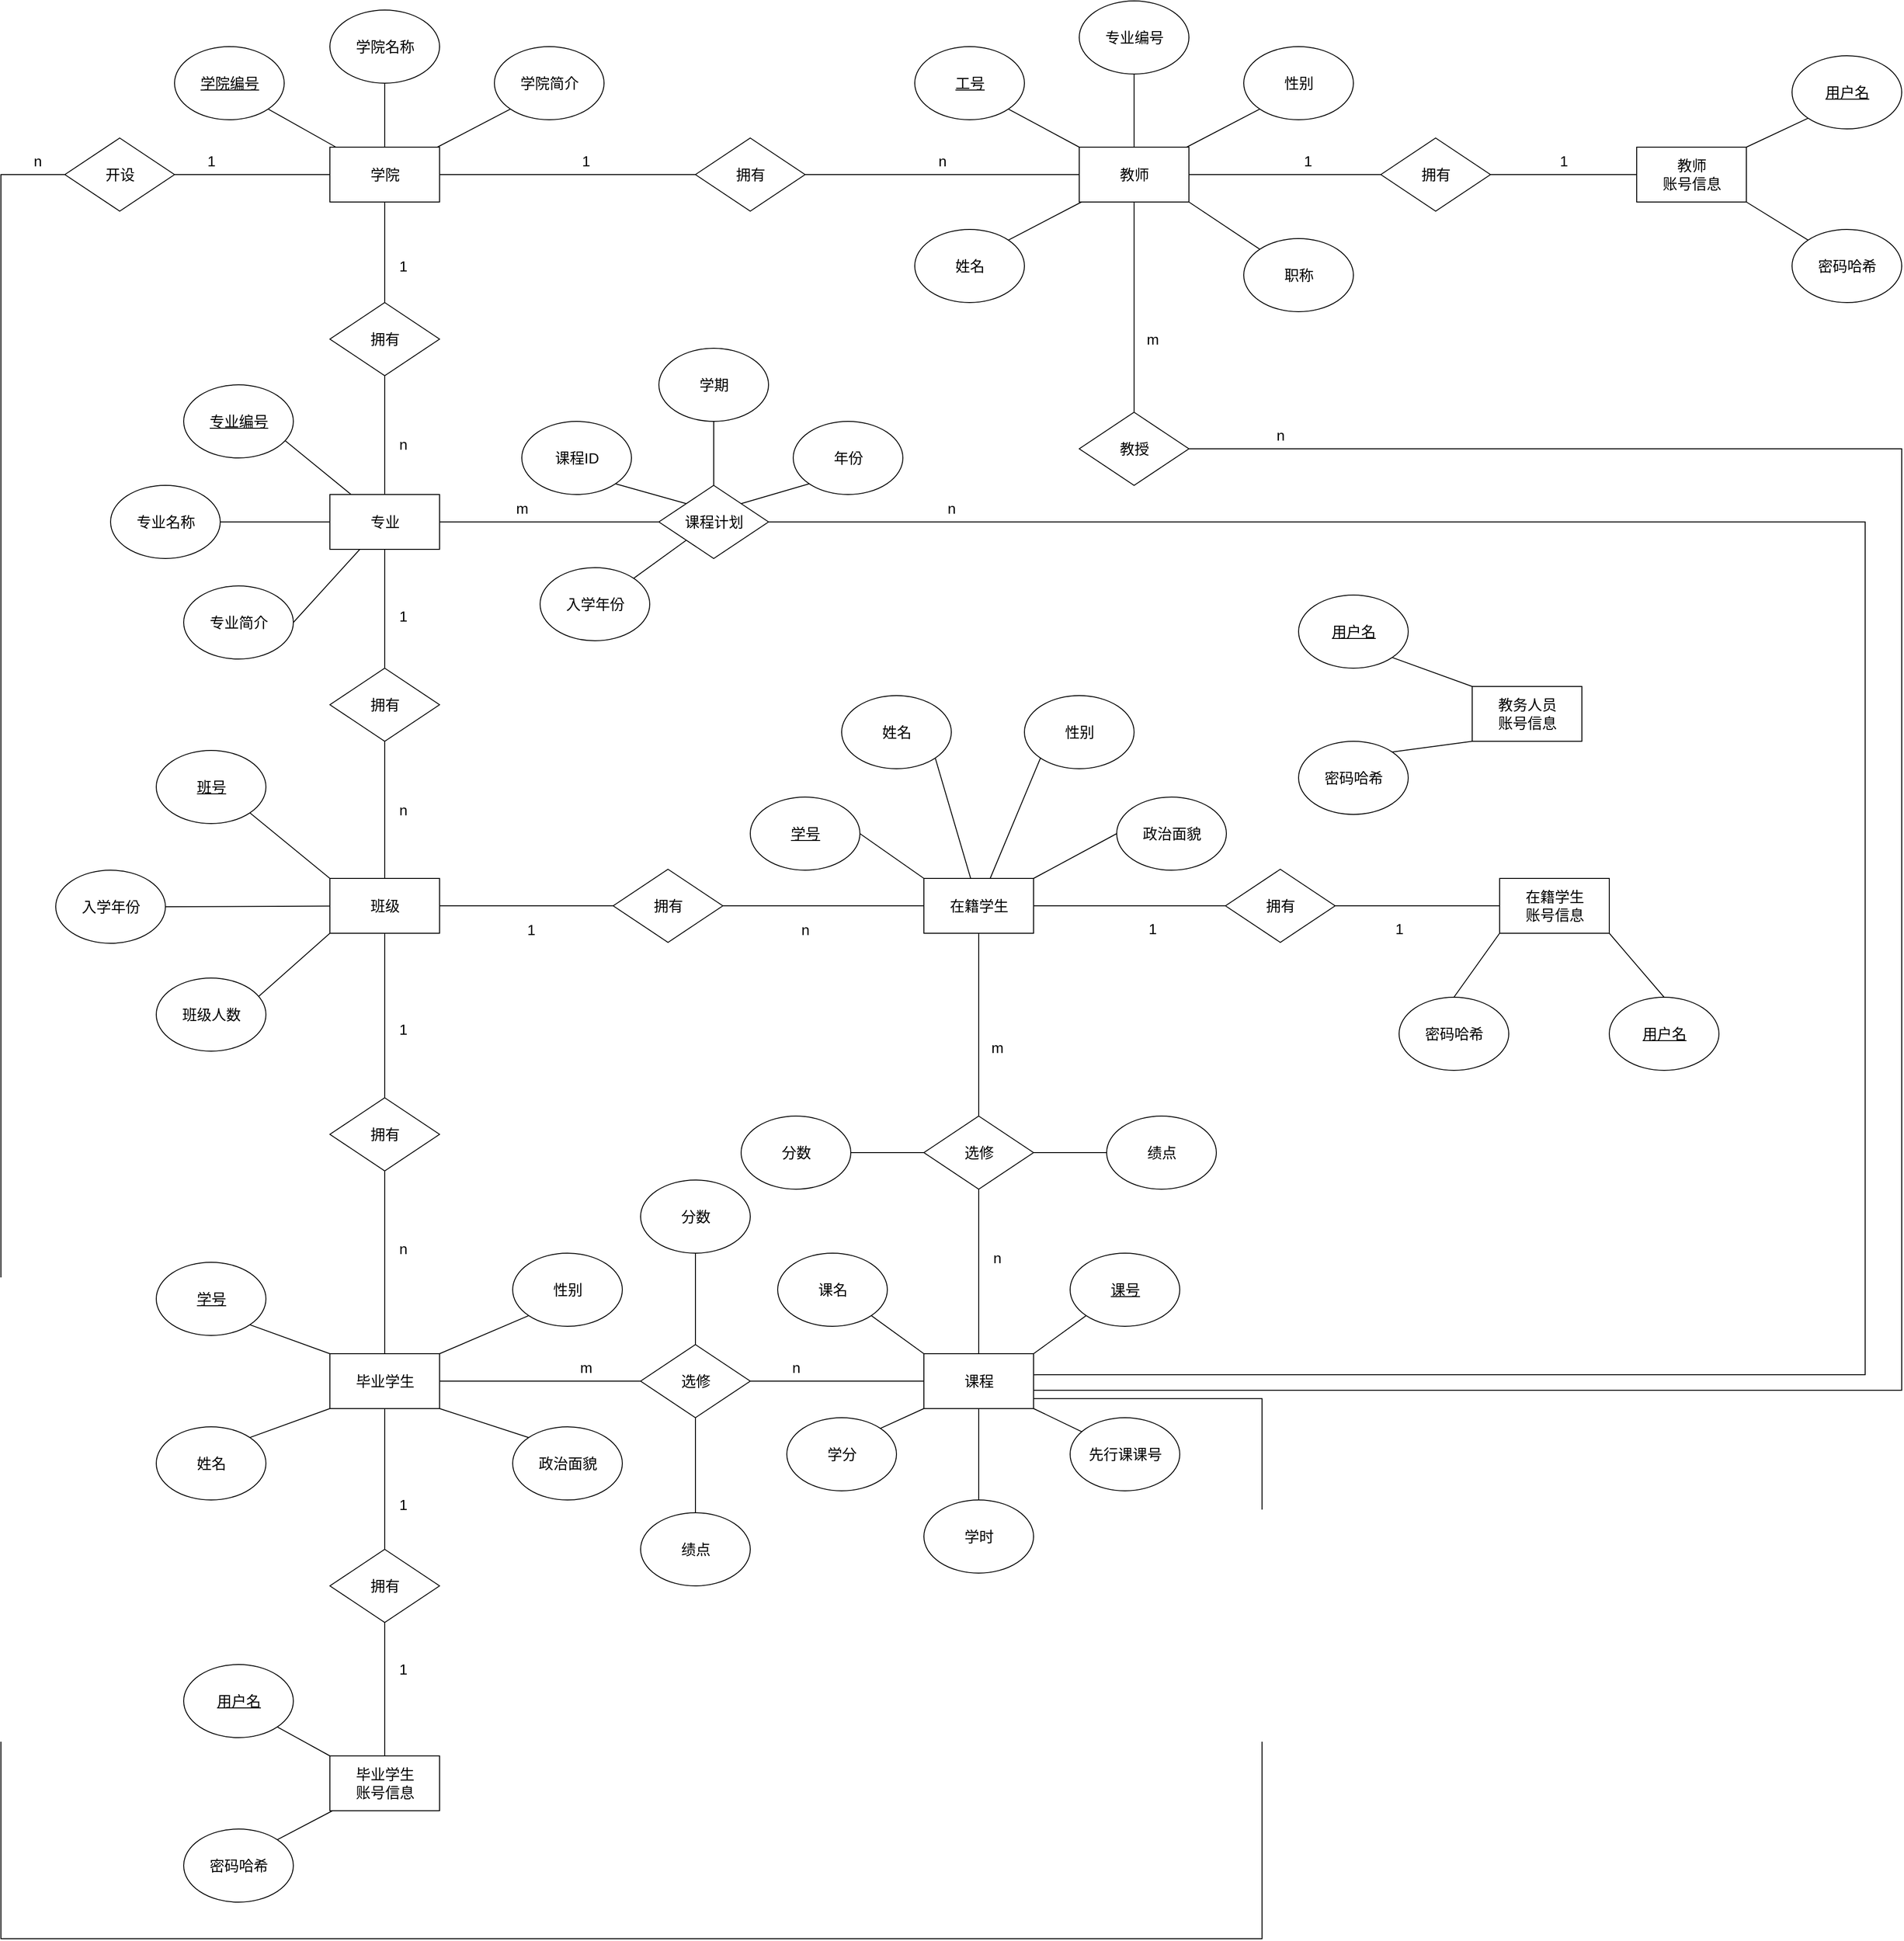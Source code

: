 <mxfile version="21.3.7" type="device">
  <diagram name="第 1 页" id="JifG002cQcJoVZKPWcJV">
    <mxGraphModel dx="3507" dy="1578" grid="1" gridSize="10" guides="1" tooltips="1" connect="1" arrows="1" fold="1" page="1" pageScale="1" pageWidth="827" pageHeight="1169" math="0" shadow="0">
      <root>
        <mxCell id="0" />
        <mxCell id="1" parent="0" />
        <mxCell id="-iXSCHGIiRlSGUEFT169-49" style="rounded=0;orthogonalLoop=1;jettySize=auto;html=1;entryX=1;entryY=1;entryDx=0;entryDy=0;endArrow=none;endFill=0;" parent="1" source="-iXSCHGIiRlSGUEFT169-1" target="-iXSCHGIiRlSGUEFT169-12" edge="1">
          <mxGeometry relative="1" as="geometry" />
        </mxCell>
        <mxCell id="-iXSCHGIiRlSGUEFT169-50" style="rounded=0;orthogonalLoop=1;jettySize=auto;html=1;entryX=0.5;entryY=1;entryDx=0;entryDy=0;endArrow=none;endFill=0;" parent="1" source="-iXSCHGIiRlSGUEFT169-1" target="-iXSCHGIiRlSGUEFT169-13" edge="1">
          <mxGeometry relative="1" as="geometry" />
        </mxCell>
        <mxCell id="-iXSCHGIiRlSGUEFT169-51" style="rounded=0;orthogonalLoop=1;jettySize=auto;html=1;entryX=0;entryY=1;entryDx=0;entryDy=0;endArrow=none;endFill=0;" parent="1" source="-iXSCHGIiRlSGUEFT169-1" target="-iXSCHGIiRlSGUEFT169-14" edge="1">
          <mxGeometry relative="1" as="geometry" />
        </mxCell>
        <mxCell id="-iXSCHGIiRlSGUEFT169-93" style="edgeStyle=orthogonalEdgeStyle;rounded=0;orthogonalLoop=1;jettySize=auto;html=1;entryX=0.5;entryY=0;entryDx=0;entryDy=0;endArrow=none;endFill=0;" parent="1" source="-iXSCHGIiRlSGUEFT169-1" target="-iXSCHGIiRlSGUEFT169-92" edge="1">
          <mxGeometry relative="1" as="geometry" />
        </mxCell>
        <mxCell id="-iXSCHGIiRlSGUEFT169-117" style="edgeStyle=orthogonalEdgeStyle;rounded=0;orthogonalLoop=1;jettySize=auto;html=1;entryX=0;entryY=0.5;entryDx=0;entryDy=0;endArrow=none;endFill=0;" parent="1" source="-iXSCHGIiRlSGUEFT169-1" target="-iXSCHGIiRlSGUEFT169-116" edge="1">
          <mxGeometry relative="1" as="geometry" />
        </mxCell>
        <mxCell id="AFXOpCJbTRXEaFPnQrDW-2" style="edgeStyle=orthogonalEdgeStyle;rounded=0;orthogonalLoop=1;jettySize=auto;html=1;entryX=1;entryY=0.5;entryDx=0;entryDy=0;endArrow=none;endFill=0;" parent="1" source="-iXSCHGIiRlSGUEFT169-1" target="AFXOpCJbTRXEaFPnQrDW-1" edge="1">
          <mxGeometry relative="1" as="geometry" />
        </mxCell>
        <mxCell id="-iXSCHGIiRlSGUEFT169-1" value="&lt;font style=&quot;font-size: 16px;&quot;&gt;学院&lt;/font&gt;" style="rounded=0;html=1;" parent="1" vertex="1">
          <mxGeometry x="320" y="180" width="120" height="60" as="geometry" />
        </mxCell>
        <mxCell id="-iXSCHGIiRlSGUEFT169-54" style="rounded=0;orthogonalLoop=1;jettySize=auto;html=1;entryX=0.914;entryY=0.75;entryDx=0;entryDy=0;entryPerimeter=0;endArrow=none;endFill=0;" parent="1" source="-iXSCHGIiRlSGUEFT169-2" target="-iXSCHGIiRlSGUEFT169-15" edge="1">
          <mxGeometry relative="1" as="geometry" />
        </mxCell>
        <mxCell id="-iXSCHGIiRlSGUEFT169-55" style="rounded=0;orthogonalLoop=1;jettySize=auto;html=1;entryX=1;entryY=0.5;entryDx=0;entryDy=0;endArrow=none;endFill=0;" parent="1" source="-iXSCHGIiRlSGUEFT169-2" target="-iXSCHGIiRlSGUEFT169-16" edge="1">
          <mxGeometry relative="1" as="geometry" />
        </mxCell>
        <mxCell id="-iXSCHGIiRlSGUEFT169-56" style="rounded=0;orthogonalLoop=1;jettySize=auto;html=1;entryX=1;entryY=0.5;entryDx=0;entryDy=0;strokeColor=default;endArrow=none;endFill=0;" parent="1" source="-iXSCHGIiRlSGUEFT169-2" target="-iXSCHGIiRlSGUEFT169-17" edge="1">
          <mxGeometry relative="1" as="geometry" />
        </mxCell>
        <mxCell id="-iXSCHGIiRlSGUEFT169-96" style="edgeStyle=orthogonalEdgeStyle;rounded=0;orthogonalLoop=1;jettySize=auto;html=1;entryX=0.5;entryY=0;entryDx=0;entryDy=0;endArrow=none;endFill=0;" parent="1" source="-iXSCHGIiRlSGUEFT169-2" target="-iXSCHGIiRlSGUEFT169-95" edge="1">
          <mxGeometry relative="1" as="geometry" />
        </mxCell>
        <mxCell id="-iXSCHGIiRlSGUEFT169-127" style="edgeStyle=orthogonalEdgeStyle;rounded=0;orthogonalLoop=1;jettySize=auto;html=1;entryX=0;entryY=0.5;entryDx=0;entryDy=0;endArrow=none;endFill=0;" parent="1" source="-iXSCHGIiRlSGUEFT169-2" target="-iXSCHGIiRlSGUEFT169-126" edge="1">
          <mxGeometry relative="1" as="geometry" />
        </mxCell>
        <mxCell id="-iXSCHGIiRlSGUEFT169-2" value="&lt;font style=&quot;font-size: 16px;&quot;&gt;专业&lt;/font&gt;" style="rounded=0;html=1;" parent="1" vertex="1">
          <mxGeometry x="320" y="560" width="120" height="60" as="geometry" />
        </mxCell>
        <mxCell id="-iXSCHGIiRlSGUEFT169-58" style="rounded=0;orthogonalLoop=1;jettySize=auto;html=1;entryX=1;entryY=1;entryDx=0;entryDy=0;endArrow=none;endFill=0;exitX=0;exitY=0;exitDx=0;exitDy=0;" parent="1" source="-iXSCHGIiRlSGUEFT169-3" target="-iXSCHGIiRlSGUEFT169-19" edge="1">
          <mxGeometry relative="1" as="geometry" />
        </mxCell>
        <mxCell id="-iXSCHGIiRlSGUEFT169-61" style="rounded=0;orthogonalLoop=1;jettySize=auto;html=1;entryX=1;entryY=0.5;entryDx=0;entryDy=0;endArrow=none;endFill=0;" parent="1" source="-iXSCHGIiRlSGUEFT169-3" target="-iXSCHGIiRlSGUEFT169-20" edge="1">
          <mxGeometry relative="1" as="geometry" />
        </mxCell>
        <mxCell id="-iXSCHGIiRlSGUEFT169-62" style="rounded=0;orthogonalLoop=1;jettySize=auto;html=1;entryX=0.922;entryY=0.267;entryDx=0;entryDy=0;entryPerimeter=0;endArrow=none;endFill=0;exitX=0;exitY=1;exitDx=0;exitDy=0;" parent="1" source="-iXSCHGIiRlSGUEFT169-3" target="-iXSCHGIiRlSGUEFT169-22" edge="1">
          <mxGeometry relative="1" as="geometry" />
        </mxCell>
        <mxCell id="-iXSCHGIiRlSGUEFT169-99" style="edgeStyle=orthogonalEdgeStyle;rounded=0;orthogonalLoop=1;jettySize=auto;html=1;entryX=0;entryY=0.5;entryDx=0;entryDy=0;endArrow=none;endFill=0;" parent="1" source="-iXSCHGIiRlSGUEFT169-3" target="-iXSCHGIiRlSGUEFT169-98" edge="1">
          <mxGeometry relative="1" as="geometry" />
        </mxCell>
        <mxCell id="-iXSCHGIiRlSGUEFT169-102" style="edgeStyle=orthogonalEdgeStyle;rounded=0;orthogonalLoop=1;jettySize=auto;html=1;entryX=0.5;entryY=0;entryDx=0;entryDy=0;endArrow=none;endFill=0;" parent="1" source="-iXSCHGIiRlSGUEFT169-3" target="-iXSCHGIiRlSGUEFT169-101" edge="1">
          <mxGeometry relative="1" as="geometry" />
        </mxCell>
        <mxCell id="-iXSCHGIiRlSGUEFT169-3" value="&lt;font style=&quot;font-size: 16px;&quot;&gt;班级&lt;/font&gt;" style="rounded=0;html=1;" parent="1" vertex="1">
          <mxGeometry x="320" y="980" width="120" height="60" as="geometry" />
        </mxCell>
        <mxCell id="-iXSCHGIiRlSGUEFT169-67" style="rounded=0;orthogonalLoop=1;jettySize=auto;html=1;entryX=1;entryY=1;entryDx=0;entryDy=0;endArrow=none;endFill=0;exitX=0;exitY=0;exitDx=0;exitDy=0;exitPerimeter=0;" parent="1" source="-iXSCHGIiRlSGUEFT169-4" target="-iXSCHGIiRlSGUEFT169-27" edge="1">
          <mxGeometry relative="1" as="geometry" />
        </mxCell>
        <mxCell id="-iXSCHGIiRlSGUEFT169-68" style="rounded=0;orthogonalLoop=1;jettySize=auto;html=1;entryX=1;entryY=0;entryDx=0;entryDy=0;endArrow=none;endFill=0;exitX=0;exitY=1;exitDx=0;exitDy=0;" parent="1" source="-iXSCHGIiRlSGUEFT169-4" target="-iXSCHGIiRlSGUEFT169-28" edge="1">
          <mxGeometry relative="1" as="geometry" />
        </mxCell>
        <mxCell id="-iXSCHGIiRlSGUEFT169-69" style="rounded=0;orthogonalLoop=1;jettySize=auto;html=1;entryX=0;entryY=1;entryDx=0;entryDy=0;endArrow=none;endFill=0;exitX=1;exitY=0;exitDx=0;exitDy=0;" parent="1" source="-iXSCHGIiRlSGUEFT169-4" target="-iXSCHGIiRlSGUEFT169-29" edge="1">
          <mxGeometry relative="1" as="geometry" />
        </mxCell>
        <mxCell id="-iXSCHGIiRlSGUEFT169-70" style="rounded=0;orthogonalLoop=1;jettySize=auto;html=1;entryX=0;entryY=0;entryDx=0;entryDy=0;endArrow=none;endFill=0;exitX=1;exitY=1;exitDx=0;exitDy=0;" parent="1" source="-iXSCHGIiRlSGUEFT169-4" target="-iXSCHGIiRlSGUEFT169-30" edge="1">
          <mxGeometry relative="1" as="geometry" />
        </mxCell>
        <mxCell id="-iXSCHGIiRlSGUEFT169-108" style="edgeStyle=orthogonalEdgeStyle;rounded=0;orthogonalLoop=1;jettySize=auto;html=1;entryX=0;entryY=0.5;entryDx=0;entryDy=0;endArrow=none;endFill=0;" parent="1" source="-iXSCHGIiRlSGUEFT169-4" target="-iXSCHGIiRlSGUEFT169-107" edge="1">
          <mxGeometry relative="1" as="geometry" />
        </mxCell>
        <mxCell id="-iXSCHGIiRlSGUEFT169-114" style="edgeStyle=orthogonalEdgeStyle;rounded=0;orthogonalLoop=1;jettySize=auto;html=1;entryX=0.5;entryY=0;entryDx=0;entryDy=0;endArrow=none;endFill=0;" parent="1" source="-iXSCHGIiRlSGUEFT169-4" target="-iXSCHGIiRlSGUEFT169-113" edge="1">
          <mxGeometry relative="1" as="geometry" />
        </mxCell>
        <mxCell id="-iXSCHGIiRlSGUEFT169-4" value="&lt;font style=&quot;font-size: 16px;&quot;&gt;毕业学生&lt;/font&gt;" style="rounded=0;html=1;" parent="1" vertex="1">
          <mxGeometry x="320" y="1500" width="120" height="60" as="geometry" />
        </mxCell>
        <mxCell id="-iXSCHGIiRlSGUEFT169-63" style="rounded=0;orthogonalLoop=1;jettySize=auto;html=1;endArrow=none;endFill=0;entryX=1;entryY=0.5;entryDx=0;entryDy=0;exitX=0;exitY=0;exitDx=0;exitDy=0;" parent="1" source="-iXSCHGIiRlSGUEFT169-5" target="-iXSCHGIiRlSGUEFT169-23" edge="1">
          <mxGeometry relative="1" as="geometry">
            <mxPoint x="900" y="942" as="targetPoint" />
          </mxGeometry>
        </mxCell>
        <mxCell id="-iXSCHGIiRlSGUEFT169-64" style="rounded=0;orthogonalLoop=1;jettySize=auto;html=1;entryX=1;entryY=1;entryDx=0;entryDy=0;endArrow=none;endFill=0;" parent="1" source="-iXSCHGIiRlSGUEFT169-5" target="-iXSCHGIiRlSGUEFT169-24" edge="1">
          <mxGeometry relative="1" as="geometry" />
        </mxCell>
        <mxCell id="-iXSCHGIiRlSGUEFT169-65" style="rounded=0;orthogonalLoop=1;jettySize=auto;html=1;entryX=0;entryY=1;entryDx=0;entryDy=0;endArrow=none;endFill=0;" parent="1" source="-iXSCHGIiRlSGUEFT169-5" target="-iXSCHGIiRlSGUEFT169-25" edge="1">
          <mxGeometry relative="1" as="geometry" />
        </mxCell>
        <mxCell id="-iXSCHGIiRlSGUEFT169-66" style="rounded=0;orthogonalLoop=1;jettySize=auto;html=1;entryX=0;entryY=0.5;entryDx=0;entryDy=0;endArrow=none;endFill=0;exitX=1;exitY=0;exitDx=0;exitDy=0;" parent="1" source="-iXSCHGIiRlSGUEFT169-5" target="-iXSCHGIiRlSGUEFT169-26" edge="1">
          <mxGeometry relative="1" as="geometry" />
        </mxCell>
        <mxCell id="-iXSCHGIiRlSGUEFT169-105" style="edgeStyle=orthogonalEdgeStyle;rounded=0;orthogonalLoop=1;jettySize=auto;html=1;entryX=0.5;entryY=0;entryDx=0;entryDy=0;endArrow=none;endFill=0;" parent="1" source="-iXSCHGIiRlSGUEFT169-5" target="-iXSCHGIiRlSGUEFT169-104" edge="1">
          <mxGeometry relative="1" as="geometry" />
        </mxCell>
        <mxCell id="-iXSCHGIiRlSGUEFT169-111" style="edgeStyle=orthogonalEdgeStyle;rounded=0;orthogonalLoop=1;jettySize=auto;html=1;entryX=0;entryY=0.5;entryDx=0;entryDy=0;endArrow=none;endFill=0;" parent="1" source="-iXSCHGIiRlSGUEFT169-5" target="-iXSCHGIiRlSGUEFT169-110" edge="1">
          <mxGeometry relative="1" as="geometry" />
        </mxCell>
        <mxCell id="-iXSCHGIiRlSGUEFT169-5" value="&lt;font style=&quot;font-size: 16px;&quot;&gt;在籍学生&lt;/font&gt;" style="rounded=0;html=1;" parent="1" vertex="1">
          <mxGeometry x="970" y="980" width="120" height="60" as="geometry" />
        </mxCell>
        <mxCell id="-iXSCHGIiRlSGUEFT169-71" style="rounded=0;orthogonalLoop=1;jettySize=auto;html=1;entryX=0;entryY=1;entryDx=0;entryDy=0;endArrow=none;endFill=0;exitX=1;exitY=0;exitDx=0;exitDy=0;" parent="1" source="-iXSCHGIiRlSGUEFT169-6" target="-iXSCHGIiRlSGUEFT169-31" edge="1">
          <mxGeometry relative="1" as="geometry" />
        </mxCell>
        <mxCell id="-iXSCHGIiRlSGUEFT169-72" style="rounded=0;orthogonalLoop=1;jettySize=auto;html=1;entryX=1;entryY=1;entryDx=0;entryDy=0;endArrow=none;endFill=0;exitX=0;exitY=0;exitDx=0;exitDy=0;" parent="1" source="-iXSCHGIiRlSGUEFT169-6" target="-iXSCHGIiRlSGUEFT169-32" edge="1">
          <mxGeometry relative="1" as="geometry" />
        </mxCell>
        <mxCell id="-iXSCHGIiRlSGUEFT169-73" style="rounded=0;orthogonalLoop=1;jettySize=auto;html=1;entryX=1;entryY=0;entryDx=0;entryDy=0;endArrow=none;endFill=0;exitX=0;exitY=1;exitDx=0;exitDy=0;" parent="1" source="-iXSCHGIiRlSGUEFT169-6" target="-iXSCHGIiRlSGUEFT169-34" edge="1">
          <mxGeometry relative="1" as="geometry" />
        </mxCell>
        <mxCell id="-iXSCHGIiRlSGUEFT169-74" style="rounded=0;orthogonalLoop=1;jettySize=auto;html=1;entryX=0.5;entryY=0;entryDx=0;entryDy=0;endArrow=none;endFill=0;" parent="1" source="-iXSCHGIiRlSGUEFT169-6" target="-iXSCHGIiRlSGUEFT169-33" edge="1">
          <mxGeometry relative="1" as="geometry" />
        </mxCell>
        <mxCell id="-iXSCHGIiRlSGUEFT169-81" style="rounded=0;orthogonalLoop=1;jettySize=auto;html=1;entryX=0.11;entryY=0.194;entryDx=0;entryDy=0;endArrow=none;endFill=0;exitX=1;exitY=1;exitDx=0;exitDy=0;entryPerimeter=0;" parent="1" source="-iXSCHGIiRlSGUEFT169-6" target="-iXSCHGIiRlSGUEFT169-35" edge="1">
          <mxGeometry relative="1" as="geometry" />
        </mxCell>
        <mxCell id="-iXSCHGIiRlSGUEFT169-6" value="&lt;font style=&quot;font-size: 16px;&quot;&gt;课程&lt;/font&gt;" style="rounded=0;html=1;" parent="1" vertex="1">
          <mxGeometry x="970" y="1500" width="120" height="60" as="geometry" />
        </mxCell>
        <mxCell id="-iXSCHGIiRlSGUEFT169-75" style="rounded=0;orthogonalLoop=1;jettySize=auto;html=1;entryX=1;entryY=1;entryDx=0;entryDy=0;endArrow=none;endFill=0;exitX=0;exitY=0;exitDx=0;exitDy=0;" parent="1" source="-iXSCHGIiRlSGUEFT169-7" target="-iXSCHGIiRlSGUEFT169-36" edge="1">
          <mxGeometry relative="1" as="geometry" />
        </mxCell>
        <mxCell id="-iXSCHGIiRlSGUEFT169-76" style="rounded=0;orthogonalLoop=1;jettySize=auto;html=1;entryX=1;entryY=0;entryDx=0;entryDy=0;endArrow=none;endFill=0;" parent="1" source="-iXSCHGIiRlSGUEFT169-7" target="-iXSCHGIiRlSGUEFT169-38" edge="1">
          <mxGeometry relative="1" as="geometry" />
        </mxCell>
        <mxCell id="-iXSCHGIiRlSGUEFT169-77" style="rounded=0;orthogonalLoop=1;jettySize=auto;html=1;entryX=0;entryY=1;entryDx=0;entryDy=0;endArrow=none;endFill=0;" parent="1" source="-iXSCHGIiRlSGUEFT169-7" target="-iXSCHGIiRlSGUEFT169-39" edge="1">
          <mxGeometry relative="1" as="geometry" />
        </mxCell>
        <mxCell id="-iXSCHGIiRlSGUEFT169-78" style="rounded=0;orthogonalLoop=1;jettySize=auto;html=1;entryX=0;entryY=0;entryDx=0;entryDy=0;endArrow=none;endFill=0;exitX=1;exitY=1;exitDx=0;exitDy=0;" parent="1" source="-iXSCHGIiRlSGUEFT169-7" target="-iXSCHGIiRlSGUEFT169-40" edge="1">
          <mxGeometry relative="1" as="geometry" />
        </mxCell>
        <mxCell id="-iXSCHGIiRlSGUEFT169-120" style="edgeStyle=orthogonalEdgeStyle;rounded=0;orthogonalLoop=1;jettySize=auto;html=1;entryX=0;entryY=0.5;entryDx=0;entryDy=0;endArrow=none;endFill=0;" parent="1" source="-iXSCHGIiRlSGUEFT169-7" target="-iXSCHGIiRlSGUEFT169-119" edge="1">
          <mxGeometry relative="1" as="geometry" />
        </mxCell>
        <mxCell id="-iXSCHGIiRlSGUEFT169-124" style="edgeStyle=orthogonalEdgeStyle;rounded=0;orthogonalLoop=1;jettySize=auto;html=1;entryX=0.5;entryY=0;entryDx=0;entryDy=0;endArrow=none;endFill=0;" parent="1" source="-iXSCHGIiRlSGUEFT169-7" target="-iXSCHGIiRlSGUEFT169-123" edge="1">
          <mxGeometry relative="1" as="geometry" />
        </mxCell>
        <mxCell id="-iXSCHGIiRlSGUEFT169-171" style="rounded=0;orthogonalLoop=1;jettySize=auto;html=1;entryX=0.5;entryY=1;entryDx=0;entryDy=0;endArrow=none;endFill=0;" parent="1" source="-iXSCHGIiRlSGUEFT169-7" target="-iXSCHGIiRlSGUEFT169-170" edge="1">
          <mxGeometry relative="1" as="geometry" />
        </mxCell>
        <mxCell id="-iXSCHGIiRlSGUEFT169-7" value="&lt;font style=&quot;font-size: 16px;&quot;&gt;教师&lt;/font&gt;" style="rounded=0;html=1;" parent="1" vertex="1">
          <mxGeometry x="1140" y="180" width="120" height="60" as="geometry" />
        </mxCell>
        <mxCell id="-iXSCHGIiRlSGUEFT169-79" style="rounded=0;orthogonalLoop=1;jettySize=auto;html=1;entryX=0.5;entryY=0;entryDx=0;entryDy=0;endArrow=none;endFill=0;exitX=1;exitY=1;exitDx=0;exitDy=0;" parent="1" source="-iXSCHGIiRlSGUEFT169-8" target="-iXSCHGIiRlSGUEFT169-41" edge="1">
          <mxGeometry relative="1" as="geometry" />
        </mxCell>
        <mxCell id="-iXSCHGIiRlSGUEFT169-80" style="rounded=0;orthogonalLoop=1;jettySize=auto;html=1;entryX=0.5;entryY=0;entryDx=0;entryDy=0;endArrow=none;endFill=0;exitX=0;exitY=1;exitDx=0;exitDy=0;" parent="1" source="-iXSCHGIiRlSGUEFT169-8" target="-iXSCHGIiRlSGUEFT169-42" edge="1">
          <mxGeometry relative="1" as="geometry" />
        </mxCell>
        <mxCell id="-iXSCHGIiRlSGUEFT169-8" value="&lt;font style=&quot;font-size: 16px;&quot;&gt;在籍学生&lt;br&gt;账号信息&lt;br&gt;&lt;/font&gt;" style="rounded=0;html=1;" parent="1" vertex="1">
          <mxGeometry x="1600" y="980" width="120" height="60" as="geometry" />
        </mxCell>
        <mxCell id="-iXSCHGIiRlSGUEFT169-82" style="rounded=0;orthogonalLoop=1;jettySize=auto;html=1;entryX=1;entryY=1;entryDx=0;entryDy=0;endArrow=none;endFill=0;exitX=0;exitY=0;exitDx=0;exitDy=0;" parent="1" source="-iXSCHGIiRlSGUEFT169-9" target="-iXSCHGIiRlSGUEFT169-44" edge="1">
          <mxGeometry relative="1" as="geometry" />
        </mxCell>
        <mxCell id="-iXSCHGIiRlSGUEFT169-84" style="rounded=0;orthogonalLoop=1;jettySize=auto;html=1;entryX=1;entryY=0;entryDx=0;entryDy=0;endArrow=none;endFill=0;" parent="1" source="-iXSCHGIiRlSGUEFT169-9" target="-iXSCHGIiRlSGUEFT169-45" edge="1">
          <mxGeometry relative="1" as="geometry" />
        </mxCell>
        <mxCell id="-iXSCHGIiRlSGUEFT169-9" value="&lt;font style=&quot;font-size: 16px;&quot;&gt;毕业学生&lt;br&gt;账号信息&lt;br&gt;&lt;/font&gt;" style="rounded=0;html=1;" parent="1" vertex="1">
          <mxGeometry x="320" y="1940" width="120" height="60" as="geometry" />
        </mxCell>
        <mxCell id="-iXSCHGIiRlSGUEFT169-90" style="rounded=0;orthogonalLoop=1;jettySize=auto;html=1;entryX=1;entryY=1;entryDx=0;entryDy=0;endArrow=none;endFill=0;exitX=0;exitY=0;exitDx=0;exitDy=0;" parent="1" source="-iXSCHGIiRlSGUEFT169-10" target="-iXSCHGIiRlSGUEFT169-46" edge="1">
          <mxGeometry relative="1" as="geometry" />
        </mxCell>
        <mxCell id="-iXSCHGIiRlSGUEFT169-91" style="rounded=0;orthogonalLoop=1;jettySize=auto;html=1;entryX=1;entryY=0;entryDx=0;entryDy=0;endArrow=none;endFill=0;exitX=0;exitY=1;exitDx=0;exitDy=0;" parent="1" source="-iXSCHGIiRlSGUEFT169-10" target="-iXSCHGIiRlSGUEFT169-47" edge="1">
          <mxGeometry relative="1" as="geometry" />
        </mxCell>
        <mxCell id="-iXSCHGIiRlSGUEFT169-10" value="&lt;font style=&quot;font-size: 16px;&quot;&gt;教务人员&lt;br&gt;账号信息&lt;br&gt;&lt;/font&gt;" style="rounded=0;html=1;" parent="1" vertex="1">
          <mxGeometry x="1570" y="770" width="120" height="60" as="geometry" />
        </mxCell>
        <mxCell id="-iXSCHGIiRlSGUEFT169-12" value="&lt;font style=&quot;font-size: 16px;&quot;&gt;&lt;u&gt;学院编号&lt;/u&gt;&lt;/font&gt;" style="ellipse;html=1;" parent="1" vertex="1">
          <mxGeometry x="150" y="70" width="120" height="80" as="geometry" />
        </mxCell>
        <mxCell id="-iXSCHGIiRlSGUEFT169-13" value="&lt;font style=&quot;font-size: 16px;&quot;&gt;学院名称&lt;/font&gt;" style="ellipse;html=1;" parent="1" vertex="1">
          <mxGeometry x="320" y="30" width="120" height="80" as="geometry" />
        </mxCell>
        <mxCell id="-iXSCHGIiRlSGUEFT169-14" value="&lt;font style=&quot;font-size: 16px;&quot;&gt;学院简介&lt;/font&gt;" style="ellipse;html=1;" parent="1" vertex="1">
          <mxGeometry x="500" y="70" width="120" height="80" as="geometry" />
        </mxCell>
        <mxCell id="-iXSCHGIiRlSGUEFT169-15" value="&lt;font style=&quot;font-size: 16px;&quot;&gt;&lt;u&gt;专业编号&lt;/u&gt;&lt;/font&gt;" style="ellipse;html=1;" parent="1" vertex="1">
          <mxGeometry x="160" y="440" width="120" height="80" as="geometry" />
        </mxCell>
        <mxCell id="-iXSCHGIiRlSGUEFT169-16" value="&lt;font style=&quot;font-size: 16px;&quot;&gt;专业名称&lt;/font&gt;" style="ellipse;html=1;" parent="1" vertex="1">
          <mxGeometry x="80" y="550" width="120" height="80" as="geometry" />
        </mxCell>
        <mxCell id="-iXSCHGIiRlSGUEFT169-17" value="&lt;font style=&quot;font-size: 16px;&quot;&gt;专业简介&lt;/font&gt;" style="ellipse;html=1;" parent="1" vertex="1">
          <mxGeometry x="160" y="660" width="120" height="80" as="geometry" />
        </mxCell>
        <mxCell id="-iXSCHGIiRlSGUEFT169-19" value="&lt;font style=&quot;font-size: 16px;&quot;&gt;&lt;u&gt;班号&lt;/u&gt;&lt;/font&gt;" style="ellipse;html=1;" parent="1" vertex="1">
          <mxGeometry x="130" y="840" width="120" height="80" as="geometry" />
        </mxCell>
        <mxCell id="-iXSCHGIiRlSGUEFT169-20" value="&lt;font style=&quot;font-size: 16px;&quot;&gt;入学年份&lt;/font&gt;" style="ellipse;html=1;" parent="1" vertex="1">
          <mxGeometry x="20" y="971" width="120" height="80" as="geometry" />
        </mxCell>
        <mxCell id="-iXSCHGIiRlSGUEFT169-22" value="&lt;font style=&quot;font-size: 16px;&quot;&gt;班级人数&lt;/font&gt;" style="ellipse;html=1;" parent="1" vertex="1">
          <mxGeometry x="130" y="1089" width="120" height="80" as="geometry" />
        </mxCell>
        <mxCell id="-iXSCHGIiRlSGUEFT169-23" value="&lt;font style=&quot;font-size: 16px;&quot;&gt;&lt;u&gt;学号&lt;/u&gt;&lt;/font&gt;" style="ellipse;html=1;" parent="1" vertex="1">
          <mxGeometry x="780" y="891" width="120" height="80" as="geometry" />
        </mxCell>
        <mxCell id="-iXSCHGIiRlSGUEFT169-24" value="&lt;span style=&quot;font-size: 16px;&quot;&gt;姓名&lt;/span&gt;" style="ellipse;html=1;" parent="1" vertex="1">
          <mxGeometry x="880" y="780" width="120" height="80" as="geometry" />
        </mxCell>
        <mxCell id="-iXSCHGIiRlSGUEFT169-25" value="&lt;font style=&quot;font-size: 16px;&quot;&gt;性别&lt;/font&gt;" style="ellipse;html=1;" parent="1" vertex="1">
          <mxGeometry x="1080" y="780" width="120" height="80" as="geometry" />
        </mxCell>
        <mxCell id="-iXSCHGIiRlSGUEFT169-26" value="&lt;font style=&quot;font-size: 16px;&quot;&gt;政治面貌&lt;/font&gt;" style="ellipse;html=1;" parent="1" vertex="1">
          <mxGeometry x="1181" y="891" width="120" height="80" as="geometry" />
        </mxCell>
        <mxCell id="-iXSCHGIiRlSGUEFT169-27" value="&lt;font style=&quot;font-size: 16px;&quot;&gt;&lt;u&gt;学号&lt;/u&gt;&lt;/font&gt;" style="ellipse;html=1;" parent="1" vertex="1">
          <mxGeometry x="130" y="1400" width="120" height="80" as="geometry" />
        </mxCell>
        <mxCell id="-iXSCHGIiRlSGUEFT169-28" value="&lt;span style=&quot;font-size: 16px;&quot;&gt;姓名&lt;/span&gt;" style="ellipse;html=1;" parent="1" vertex="1">
          <mxGeometry x="130" y="1580" width="120" height="80" as="geometry" />
        </mxCell>
        <mxCell id="-iXSCHGIiRlSGUEFT169-29" value="&lt;font style=&quot;font-size: 16px;&quot;&gt;性别&lt;/font&gt;" style="ellipse;html=1;" parent="1" vertex="1">
          <mxGeometry x="520" y="1390" width="120" height="80" as="geometry" />
        </mxCell>
        <mxCell id="-iXSCHGIiRlSGUEFT169-30" value="&lt;font style=&quot;font-size: 16px;&quot;&gt;政治面貌&lt;/font&gt;" style="ellipse;html=1;" parent="1" vertex="1">
          <mxGeometry x="520" y="1580" width="120" height="80" as="geometry" />
        </mxCell>
        <mxCell id="-iXSCHGIiRlSGUEFT169-31" value="&lt;span style=&quot;font-size: 16px;&quot;&gt;&lt;u&gt;课号&lt;/u&gt;&lt;/span&gt;" style="ellipse;html=1;" parent="1" vertex="1">
          <mxGeometry x="1130" y="1390" width="120" height="80" as="geometry" />
        </mxCell>
        <mxCell id="-iXSCHGIiRlSGUEFT169-32" value="&lt;span style=&quot;font-size: 16px;&quot;&gt;课名&lt;/span&gt;" style="ellipse;html=1;" parent="1" vertex="1">
          <mxGeometry x="810" y="1390" width="120" height="80" as="geometry" />
        </mxCell>
        <mxCell id="-iXSCHGIiRlSGUEFT169-33" value="&lt;span style=&quot;font-size: 16px;&quot;&gt;学时&lt;/span&gt;" style="ellipse;html=1;" parent="1" vertex="1">
          <mxGeometry x="970" y="1660" width="120" height="80" as="geometry" />
        </mxCell>
        <mxCell id="-iXSCHGIiRlSGUEFT169-34" value="&lt;span style=&quot;font-size: 16px;&quot;&gt;学分&lt;/span&gt;" style="ellipse;html=1;" parent="1" vertex="1">
          <mxGeometry x="820" y="1570" width="120" height="80" as="geometry" />
        </mxCell>
        <mxCell id="-iXSCHGIiRlSGUEFT169-35" value="&lt;span style=&quot;font-size: 16px;&quot;&gt;先行课课号&lt;/span&gt;" style="ellipse;html=1;" parent="1" vertex="1">
          <mxGeometry x="1130" y="1570" width="120" height="80" as="geometry" />
        </mxCell>
        <mxCell id="-iXSCHGIiRlSGUEFT169-36" value="&lt;font style=&quot;font-size: 16px;&quot;&gt;&lt;u&gt;工号&lt;/u&gt;&lt;/font&gt;" style="ellipse;html=1;" parent="1" vertex="1">
          <mxGeometry x="960" y="70" width="120" height="80" as="geometry" />
        </mxCell>
        <mxCell id="-iXSCHGIiRlSGUEFT169-38" value="&lt;span style=&quot;font-size: 16px;&quot;&gt;姓名&lt;/span&gt;" style="ellipse;html=1;" parent="1" vertex="1">
          <mxGeometry x="960" y="270" width="120" height="80" as="geometry" />
        </mxCell>
        <mxCell id="-iXSCHGIiRlSGUEFT169-39" value="&lt;font style=&quot;font-size: 16px;&quot;&gt;性别&lt;/font&gt;" style="ellipse;html=1;" parent="1" vertex="1">
          <mxGeometry x="1320" y="70" width="120" height="80" as="geometry" />
        </mxCell>
        <mxCell id="-iXSCHGIiRlSGUEFT169-40" value="&lt;font style=&quot;font-size: 16px;&quot;&gt;职称&lt;/font&gt;" style="ellipse;html=1;" parent="1" vertex="1">
          <mxGeometry x="1320" y="280" width="120" height="80" as="geometry" />
        </mxCell>
        <mxCell id="-iXSCHGIiRlSGUEFT169-41" value="&lt;font style=&quot;font-size: 16px;&quot;&gt;&lt;u&gt;用户名&lt;/u&gt;&lt;/font&gt;" style="ellipse;html=1;" parent="1" vertex="1">
          <mxGeometry x="1720" y="1110" width="120" height="80" as="geometry" />
        </mxCell>
        <mxCell id="-iXSCHGIiRlSGUEFT169-42" value="&lt;font style=&quot;font-size: 16px;&quot;&gt;密码哈希&lt;/font&gt;" style="ellipse;html=1;" parent="1" vertex="1">
          <mxGeometry x="1490" y="1110" width="120" height="80" as="geometry" />
        </mxCell>
        <mxCell id="-iXSCHGIiRlSGUEFT169-44" value="&lt;font style=&quot;font-size: 16px;&quot;&gt;&lt;u&gt;用户名&lt;/u&gt;&lt;/font&gt;" style="ellipse;html=1;" parent="1" vertex="1">
          <mxGeometry x="160" y="1840" width="120" height="80" as="geometry" />
        </mxCell>
        <mxCell id="-iXSCHGIiRlSGUEFT169-45" value="&lt;font style=&quot;font-size: 16px;&quot;&gt;密码哈希&lt;/font&gt;" style="ellipse;html=1;" parent="1" vertex="1">
          <mxGeometry x="160" y="2020" width="120" height="80" as="geometry" />
        </mxCell>
        <mxCell id="-iXSCHGIiRlSGUEFT169-46" value="&lt;font style=&quot;font-size: 16px;&quot;&gt;&lt;u&gt;用户名&lt;/u&gt;&lt;/font&gt;" style="ellipse;html=1;" parent="1" vertex="1">
          <mxGeometry x="1380" y="670" width="120" height="80" as="geometry" />
        </mxCell>
        <mxCell id="-iXSCHGIiRlSGUEFT169-47" value="&lt;font style=&quot;font-size: 16px;&quot;&gt;密码哈希&lt;/font&gt;" style="ellipse;html=1;" parent="1" vertex="1">
          <mxGeometry x="1380" y="830" width="120" height="80" as="geometry" />
        </mxCell>
        <mxCell id="-iXSCHGIiRlSGUEFT169-85" style="rounded=0;orthogonalLoop=1;jettySize=auto;html=1;entryX=0;entryY=1;entryDx=0;entryDy=0;endArrow=none;endFill=0;exitX=1;exitY=0;exitDx=0;exitDy=0;" parent="1" source="-iXSCHGIiRlSGUEFT169-87" target="-iXSCHGIiRlSGUEFT169-88" edge="1">
          <mxGeometry relative="1" as="geometry" />
        </mxCell>
        <mxCell id="-iXSCHGIiRlSGUEFT169-86" style="rounded=0;orthogonalLoop=1;jettySize=auto;html=1;entryX=0;entryY=0;entryDx=0;entryDy=0;endArrow=none;endFill=0;exitX=1;exitY=1;exitDx=0;exitDy=0;" parent="1" source="-iXSCHGIiRlSGUEFT169-87" target="-iXSCHGIiRlSGUEFT169-89" edge="1">
          <mxGeometry relative="1" as="geometry" />
        </mxCell>
        <mxCell id="-iXSCHGIiRlSGUEFT169-87" value="&lt;font style=&quot;font-size: 16px;&quot;&gt;教师&lt;br style=&quot;border-color: var(--border-color);&quot;&gt;账号信息&lt;br&gt;&lt;/font&gt;" style="rounded=0;html=1;" parent="1" vertex="1">
          <mxGeometry x="1750" y="180" width="120" height="60" as="geometry" />
        </mxCell>
        <mxCell id="-iXSCHGIiRlSGUEFT169-88" value="&lt;font style=&quot;font-size: 16px;&quot;&gt;&lt;u&gt;用户名&lt;/u&gt;&lt;/font&gt;" style="ellipse;html=1;" parent="1" vertex="1">
          <mxGeometry x="1920" y="80" width="120" height="80" as="geometry" />
        </mxCell>
        <mxCell id="-iXSCHGIiRlSGUEFT169-89" value="&lt;font style=&quot;font-size: 16px;&quot;&gt;密码哈希&lt;/font&gt;" style="ellipse;html=1;" parent="1" vertex="1">
          <mxGeometry x="1920" y="270" width="120" height="80" as="geometry" />
        </mxCell>
        <mxCell id="-iXSCHGIiRlSGUEFT169-94" style="edgeStyle=orthogonalEdgeStyle;rounded=0;orthogonalLoop=1;jettySize=auto;html=1;entryX=0.5;entryY=0;entryDx=0;entryDy=0;endArrow=none;endFill=0;" parent="1" source="-iXSCHGIiRlSGUEFT169-92" target="-iXSCHGIiRlSGUEFT169-2" edge="1">
          <mxGeometry relative="1" as="geometry" />
        </mxCell>
        <mxCell id="-iXSCHGIiRlSGUEFT169-92" value="&lt;font style=&quot;font-size: 16px;&quot;&gt;拥有&lt;/font&gt;" style="rhombus;html=1;" parent="1" vertex="1">
          <mxGeometry x="320" y="350" width="120" height="80" as="geometry" />
        </mxCell>
        <mxCell id="-iXSCHGIiRlSGUEFT169-97" style="edgeStyle=orthogonalEdgeStyle;rounded=0;orthogonalLoop=1;jettySize=auto;html=1;entryX=0.5;entryY=0;entryDx=0;entryDy=0;endArrow=none;endFill=0;" parent="1" source="-iXSCHGIiRlSGUEFT169-95" target="-iXSCHGIiRlSGUEFT169-3" edge="1">
          <mxGeometry relative="1" as="geometry" />
        </mxCell>
        <mxCell id="-iXSCHGIiRlSGUEFT169-95" value="&lt;font style=&quot;font-size: 16px;&quot;&gt;拥有&lt;/font&gt;" style="rhombus;html=1;" parent="1" vertex="1">
          <mxGeometry x="320" y="750" width="120" height="80" as="geometry" />
        </mxCell>
        <mxCell id="-iXSCHGIiRlSGUEFT169-100" style="edgeStyle=orthogonalEdgeStyle;rounded=0;orthogonalLoop=1;jettySize=auto;html=1;entryX=0;entryY=0.5;entryDx=0;entryDy=0;endArrow=none;endFill=0;" parent="1" source="-iXSCHGIiRlSGUEFT169-98" target="-iXSCHGIiRlSGUEFT169-5" edge="1">
          <mxGeometry relative="1" as="geometry" />
        </mxCell>
        <mxCell id="-iXSCHGIiRlSGUEFT169-98" value="&lt;font style=&quot;font-size: 16px;&quot;&gt;拥有&lt;/font&gt;" style="rhombus;html=1;" parent="1" vertex="1">
          <mxGeometry x="630" y="970" width="120" height="80" as="geometry" />
        </mxCell>
        <mxCell id="-iXSCHGIiRlSGUEFT169-103" style="edgeStyle=orthogonalEdgeStyle;rounded=0;orthogonalLoop=1;jettySize=auto;html=1;entryX=0.5;entryY=0;entryDx=0;entryDy=0;endArrow=none;endFill=0;" parent="1" source="-iXSCHGIiRlSGUEFT169-101" target="-iXSCHGIiRlSGUEFT169-4" edge="1">
          <mxGeometry relative="1" as="geometry" />
        </mxCell>
        <mxCell id="-iXSCHGIiRlSGUEFT169-101" value="&lt;font style=&quot;font-size: 16px;&quot;&gt;拥有&lt;/font&gt;" style="rhombus;html=1;" parent="1" vertex="1">
          <mxGeometry x="320" y="1220" width="120" height="80" as="geometry" />
        </mxCell>
        <mxCell id="-iXSCHGIiRlSGUEFT169-106" style="edgeStyle=orthogonalEdgeStyle;rounded=0;orthogonalLoop=1;jettySize=auto;html=1;entryX=0.5;entryY=0;entryDx=0;entryDy=0;endArrow=none;endFill=0;" parent="1" source="-iXSCHGIiRlSGUEFT169-104" target="-iXSCHGIiRlSGUEFT169-6" edge="1">
          <mxGeometry relative="1" as="geometry" />
        </mxCell>
        <mxCell id="-iXSCHGIiRlSGUEFT169-141" style="rounded=0;orthogonalLoop=1;jettySize=auto;html=1;entryX=1;entryY=0.5;entryDx=0;entryDy=0;endArrow=none;endFill=0;exitX=0;exitY=0.5;exitDx=0;exitDy=0;" parent="1" source="-iXSCHGIiRlSGUEFT169-104" target="-iXSCHGIiRlSGUEFT169-139" edge="1">
          <mxGeometry relative="1" as="geometry" />
        </mxCell>
        <mxCell id="-iXSCHGIiRlSGUEFT169-143" style="rounded=0;orthogonalLoop=1;jettySize=auto;html=1;entryX=0;entryY=0.5;entryDx=0;entryDy=0;endArrow=none;endFill=0;exitX=1;exitY=0.5;exitDx=0;exitDy=0;" parent="1" source="-iXSCHGIiRlSGUEFT169-104" target="-iXSCHGIiRlSGUEFT169-140" edge="1">
          <mxGeometry relative="1" as="geometry" />
        </mxCell>
        <mxCell id="-iXSCHGIiRlSGUEFT169-104" value="&lt;font style=&quot;font-size: 16px;&quot;&gt;选修&lt;/font&gt;" style="rhombus;html=1;" parent="1" vertex="1">
          <mxGeometry x="970" y="1240" width="120" height="80" as="geometry" />
        </mxCell>
        <mxCell id="-iXSCHGIiRlSGUEFT169-109" style="edgeStyle=orthogonalEdgeStyle;rounded=0;orthogonalLoop=1;jettySize=auto;html=1;entryX=0;entryY=0.5;entryDx=0;entryDy=0;endArrow=none;endFill=0;" parent="1" source="-iXSCHGIiRlSGUEFT169-107" target="-iXSCHGIiRlSGUEFT169-6" edge="1">
          <mxGeometry relative="1" as="geometry" />
        </mxCell>
        <mxCell id="-iXSCHGIiRlSGUEFT169-130" style="rounded=0;orthogonalLoop=1;jettySize=auto;html=1;entryX=0.5;entryY=1;entryDx=0;entryDy=0;endArrow=none;endFill=0;" parent="1" source="-iXSCHGIiRlSGUEFT169-107" target="-iXSCHGIiRlSGUEFT169-129" edge="1">
          <mxGeometry relative="1" as="geometry" />
        </mxCell>
        <mxCell id="-iXSCHGIiRlSGUEFT169-132" style="rounded=0;orthogonalLoop=1;jettySize=auto;html=1;endArrow=none;endFill=0;" parent="1" source="-iXSCHGIiRlSGUEFT169-107" target="-iXSCHGIiRlSGUEFT169-131" edge="1">
          <mxGeometry relative="1" as="geometry" />
        </mxCell>
        <mxCell id="-iXSCHGIiRlSGUEFT169-107" value="&lt;font style=&quot;font-size: 16px;&quot;&gt;选修&lt;/font&gt;" style="rhombus;html=1;" parent="1" vertex="1">
          <mxGeometry x="660" y="1490" width="120" height="80" as="geometry" />
        </mxCell>
        <mxCell id="-iXSCHGIiRlSGUEFT169-112" style="edgeStyle=orthogonalEdgeStyle;rounded=0;orthogonalLoop=1;jettySize=auto;html=1;entryX=0;entryY=0.5;entryDx=0;entryDy=0;endArrow=none;endFill=0;" parent="1" source="-iXSCHGIiRlSGUEFT169-110" target="-iXSCHGIiRlSGUEFT169-8" edge="1">
          <mxGeometry relative="1" as="geometry" />
        </mxCell>
        <mxCell id="-iXSCHGIiRlSGUEFT169-110" value="&lt;font style=&quot;font-size: 16px;&quot;&gt;拥有&lt;/font&gt;" style="rhombus;html=1;" parent="1" vertex="1">
          <mxGeometry x="1300" y="970" width="120" height="80" as="geometry" />
        </mxCell>
        <mxCell id="-iXSCHGIiRlSGUEFT169-115" style="edgeStyle=orthogonalEdgeStyle;rounded=0;orthogonalLoop=1;jettySize=auto;html=1;entryX=0.5;entryY=0;entryDx=0;entryDy=0;endArrow=none;endFill=0;" parent="1" source="-iXSCHGIiRlSGUEFT169-113" target="-iXSCHGIiRlSGUEFT169-9" edge="1">
          <mxGeometry relative="1" as="geometry" />
        </mxCell>
        <mxCell id="-iXSCHGIiRlSGUEFT169-113" value="&lt;font style=&quot;font-size: 16px;&quot;&gt;拥有&lt;/font&gt;" style="rhombus;html=1;" parent="1" vertex="1">
          <mxGeometry x="320" y="1714" width="120" height="80" as="geometry" />
        </mxCell>
        <mxCell id="-iXSCHGIiRlSGUEFT169-118" style="edgeStyle=orthogonalEdgeStyle;rounded=0;orthogonalLoop=1;jettySize=auto;html=1;entryX=0;entryY=0.5;entryDx=0;entryDy=0;endArrow=none;endFill=0;" parent="1" source="-iXSCHGIiRlSGUEFT169-116" target="-iXSCHGIiRlSGUEFT169-7" edge="1">
          <mxGeometry relative="1" as="geometry" />
        </mxCell>
        <mxCell id="-iXSCHGIiRlSGUEFT169-116" value="&lt;font style=&quot;font-size: 16px;&quot;&gt;拥有&lt;/font&gt;" style="rhombus;html=1;" parent="1" vertex="1">
          <mxGeometry x="720" y="170" width="120" height="80" as="geometry" />
        </mxCell>
        <mxCell id="-iXSCHGIiRlSGUEFT169-121" style="edgeStyle=orthogonalEdgeStyle;rounded=0;orthogonalLoop=1;jettySize=auto;html=1;entryX=0;entryY=0.5;entryDx=0;entryDy=0;endArrow=none;endFill=0;" parent="1" source="-iXSCHGIiRlSGUEFT169-119" target="-iXSCHGIiRlSGUEFT169-87" edge="1">
          <mxGeometry relative="1" as="geometry" />
        </mxCell>
        <mxCell id="-iXSCHGIiRlSGUEFT169-119" value="&lt;font style=&quot;font-size: 16px;&quot;&gt;拥有&lt;/font&gt;" style="rhombus;html=1;" parent="1" vertex="1">
          <mxGeometry x="1470" y="170" width="120" height="80" as="geometry" />
        </mxCell>
        <mxCell id="-iXSCHGIiRlSGUEFT169-125" style="edgeStyle=orthogonalEdgeStyle;rounded=0;orthogonalLoop=1;jettySize=auto;html=1;endArrow=none;endFill=0;" parent="1" source="-iXSCHGIiRlSGUEFT169-123" edge="1">
          <mxGeometry relative="1" as="geometry">
            <mxPoint x="1090" y="1540" as="targetPoint" />
            <Array as="points">
              <mxPoint x="2040" y="510" />
              <mxPoint x="2040" y="1540" />
              <mxPoint x="1091" y="1540" />
            </Array>
          </mxGeometry>
        </mxCell>
        <mxCell id="-iXSCHGIiRlSGUEFT169-123" value="&lt;font style=&quot;font-size: 16px;&quot;&gt;教授&lt;/font&gt;" style="rhombus;html=1;" parent="1" vertex="1">
          <mxGeometry x="1140" y="470" width="120" height="80" as="geometry" />
        </mxCell>
        <mxCell id="-iXSCHGIiRlSGUEFT169-128" style="edgeStyle=orthogonalEdgeStyle;rounded=0;orthogonalLoop=1;jettySize=auto;html=1;entryX=1;entryY=0.385;entryDx=0;entryDy=0;endArrow=none;endFill=0;entryPerimeter=0;" parent="1" source="-iXSCHGIiRlSGUEFT169-126" target="-iXSCHGIiRlSGUEFT169-6" edge="1">
          <mxGeometry relative="1" as="geometry">
            <Array as="points">
              <mxPoint x="2000" y="590" />
              <mxPoint x="2000" y="1523" />
              <mxPoint x="1094" y="1523" />
            </Array>
          </mxGeometry>
        </mxCell>
        <mxCell id="-iXSCHGIiRlSGUEFT169-136" style="rounded=0;orthogonalLoop=1;jettySize=auto;html=1;exitX=0;exitY=0;exitDx=0;exitDy=0;entryX=1;entryY=1;entryDx=0;entryDy=0;endArrow=none;endFill=0;" parent="1" source="-iXSCHGIiRlSGUEFT169-126" target="-iXSCHGIiRlSGUEFT169-133" edge="1">
          <mxGeometry relative="1" as="geometry" />
        </mxCell>
        <mxCell id="-iXSCHGIiRlSGUEFT169-137" style="rounded=0;orthogonalLoop=1;jettySize=auto;html=1;exitX=1;exitY=0;exitDx=0;exitDy=0;entryX=0;entryY=1;entryDx=0;entryDy=0;endArrow=none;endFill=0;" parent="1" source="-iXSCHGIiRlSGUEFT169-126" target="-iXSCHGIiRlSGUEFT169-134" edge="1">
          <mxGeometry relative="1" as="geometry" />
        </mxCell>
        <mxCell id="-iXSCHGIiRlSGUEFT169-138" style="rounded=0;orthogonalLoop=1;jettySize=auto;html=1;exitX=0.5;exitY=0;exitDx=0;exitDy=0;entryX=0.5;entryY=1;entryDx=0;entryDy=0;endArrow=none;endFill=0;" parent="1" source="-iXSCHGIiRlSGUEFT169-126" target="-iXSCHGIiRlSGUEFT169-135" edge="1">
          <mxGeometry relative="1" as="geometry" />
        </mxCell>
        <mxCell id="-Ga1Wj4cZ6QucO6K7be4-2" style="rounded=0;orthogonalLoop=1;jettySize=auto;html=1;exitX=0;exitY=1;exitDx=0;exitDy=0;entryX=1;entryY=0;entryDx=0;entryDy=0;endArrow=none;endFill=0;" parent="1" source="-iXSCHGIiRlSGUEFT169-126" target="-Ga1Wj4cZ6QucO6K7be4-1" edge="1">
          <mxGeometry relative="1" as="geometry" />
        </mxCell>
        <mxCell id="-iXSCHGIiRlSGUEFT169-126" value="&lt;font style=&quot;font-size: 16px;&quot;&gt;课程计划&lt;/font&gt;" style="rhombus;html=1;" parent="1" vertex="1">
          <mxGeometry x="680" y="550" width="120" height="80" as="geometry" />
        </mxCell>
        <mxCell id="-iXSCHGIiRlSGUEFT169-129" value="&lt;font style=&quot;font-size: 16px;&quot;&gt;分数&lt;/font&gt;" style="ellipse;html=1;" parent="1" vertex="1">
          <mxGeometry x="660" y="1310" width="120" height="80" as="geometry" />
        </mxCell>
        <mxCell id="-iXSCHGIiRlSGUEFT169-131" value="&lt;span style=&quot;font-size: 16px;&quot;&gt;绩点&lt;/span&gt;" style="ellipse;html=1;" parent="1" vertex="1">
          <mxGeometry x="660" y="1674" width="120" height="80" as="geometry" />
        </mxCell>
        <mxCell id="-iXSCHGIiRlSGUEFT169-133" value="&lt;font style=&quot;font-size: 16px;&quot;&gt;课程ID&lt;/font&gt;" style="ellipse;html=1;" parent="1" vertex="1">
          <mxGeometry x="530" y="480" width="120" height="80" as="geometry" />
        </mxCell>
        <mxCell id="-iXSCHGIiRlSGUEFT169-134" value="&lt;font style=&quot;font-size: 16px;&quot;&gt;年份&lt;/font&gt;" style="ellipse;html=1;" parent="1" vertex="1">
          <mxGeometry x="827" y="480" width="120" height="80" as="geometry" />
        </mxCell>
        <mxCell id="-iXSCHGIiRlSGUEFT169-135" value="&lt;font style=&quot;font-size: 16px;&quot;&gt;学期&lt;/font&gt;" style="ellipse;html=1;" parent="1" vertex="1">
          <mxGeometry x="680" y="400" width="120" height="80" as="geometry" />
        </mxCell>
        <mxCell id="-iXSCHGIiRlSGUEFT169-139" value="&lt;font style=&quot;font-size: 16px;&quot;&gt;分数&lt;/font&gt;" style="ellipse;html=1;" parent="1" vertex="1">
          <mxGeometry x="770" y="1240" width="120" height="80" as="geometry" />
        </mxCell>
        <mxCell id="-iXSCHGIiRlSGUEFT169-140" value="&lt;span style=&quot;font-size: 16px;&quot;&gt;绩点&lt;/span&gt;" style="ellipse;html=1;" parent="1" vertex="1">
          <mxGeometry x="1170" y="1240" width="120" height="80" as="geometry" />
        </mxCell>
        <mxCell id="-iXSCHGIiRlSGUEFT169-146" value="&lt;font style=&quot;font-size: 16px;&quot;&gt;1&lt;/font&gt;" style="text;html=1;strokeColor=none;fillColor=none;align=center;verticalAlign=middle;rounded=0;" parent="1" vertex="1">
          <mxGeometry x="370" y="295" width="60" height="30" as="geometry" />
        </mxCell>
        <mxCell id="-iXSCHGIiRlSGUEFT169-147" value="&lt;font style=&quot;font-size: 16px;&quot;&gt;n&lt;/font&gt;" style="text;html=1;strokeColor=none;fillColor=none;align=center;verticalAlign=middle;rounded=0;" parent="1" vertex="1">
          <mxGeometry x="370" y="490" width="60" height="30" as="geometry" />
        </mxCell>
        <mxCell id="-iXSCHGIiRlSGUEFT169-148" value="&lt;font style=&quot;font-size: 16px;&quot;&gt;1&lt;/font&gt;" style="text;html=1;strokeColor=none;fillColor=none;align=center;verticalAlign=middle;rounded=0;" parent="1" vertex="1">
          <mxGeometry x="370" y="677.5" width="60" height="30" as="geometry" />
        </mxCell>
        <mxCell id="-iXSCHGIiRlSGUEFT169-149" value="&lt;font style=&quot;font-size: 16px;&quot;&gt;n&lt;/font&gt;" style="text;html=1;strokeColor=none;fillColor=none;align=center;verticalAlign=middle;rounded=0;" parent="1" vertex="1">
          <mxGeometry x="370" y="890" width="60" height="30" as="geometry" />
        </mxCell>
        <mxCell id="-iXSCHGIiRlSGUEFT169-150" value="&lt;font style=&quot;font-size: 16px;&quot;&gt;1&lt;/font&gt;" style="text;html=1;strokeColor=none;fillColor=none;align=center;verticalAlign=middle;rounded=0;" parent="1" vertex="1">
          <mxGeometry x="370" y="1130" width="60" height="30" as="geometry" />
        </mxCell>
        <mxCell id="-iXSCHGIiRlSGUEFT169-151" value="&lt;font style=&quot;font-size: 16px;&quot;&gt;n&lt;/font&gt;" style="text;html=1;strokeColor=none;fillColor=none;align=center;verticalAlign=middle;rounded=0;" parent="1" vertex="1">
          <mxGeometry x="370" y="1370" width="60" height="30" as="geometry" />
        </mxCell>
        <mxCell id="-iXSCHGIiRlSGUEFT169-152" value="&lt;font style=&quot;font-size: 16px;&quot;&gt;1&lt;/font&gt;" style="text;html=1;strokeColor=none;fillColor=none;align=center;verticalAlign=middle;rounded=0;" parent="1" vertex="1">
          <mxGeometry x="510" y="1021" width="60" height="30" as="geometry" />
        </mxCell>
        <mxCell id="-iXSCHGIiRlSGUEFT169-153" value="&lt;font style=&quot;font-size: 16px;&quot;&gt;n&lt;/font&gt;" style="text;html=1;strokeColor=none;fillColor=none;align=center;verticalAlign=middle;rounded=0;" parent="1" vertex="1">
          <mxGeometry x="810" y="1021" width="60" height="30" as="geometry" />
        </mxCell>
        <mxCell id="-iXSCHGIiRlSGUEFT169-154" value="&lt;font style=&quot;font-size: 16px;&quot;&gt;1&lt;/font&gt;" style="text;html=1;strokeColor=none;fillColor=none;align=center;verticalAlign=middle;rounded=0;" parent="1" vertex="1">
          <mxGeometry x="570" y="180" width="60" height="30" as="geometry" />
        </mxCell>
        <mxCell id="-iXSCHGIiRlSGUEFT169-155" value="&lt;font style=&quot;font-size: 16px;&quot;&gt;n&lt;/font&gt;" style="text;html=1;strokeColor=none;fillColor=none;align=center;verticalAlign=middle;rounded=0;" parent="1" vertex="1">
          <mxGeometry x="960" y="180" width="60" height="30" as="geometry" />
        </mxCell>
        <mxCell id="-iXSCHGIiRlSGUEFT169-156" value="&lt;font style=&quot;font-size: 16px;&quot;&gt;1&lt;/font&gt;" style="text;html=1;strokeColor=none;fillColor=none;align=center;verticalAlign=middle;rounded=0;" parent="1" vertex="1">
          <mxGeometry x="1360" y="180" width="60" height="30" as="geometry" />
        </mxCell>
        <mxCell id="-iXSCHGIiRlSGUEFT169-157" value="&lt;font style=&quot;font-size: 16px;&quot;&gt;1&lt;/font&gt;" style="text;html=1;strokeColor=none;fillColor=none;align=center;verticalAlign=middle;rounded=0;" parent="1" vertex="1">
          <mxGeometry x="1640" y="180" width="60" height="30" as="geometry" />
        </mxCell>
        <mxCell id="-iXSCHGIiRlSGUEFT169-158" value="&lt;font style=&quot;font-size: 16px;&quot;&gt;n&lt;/font&gt;" style="text;html=1;strokeColor=none;fillColor=none;align=center;verticalAlign=middle;rounded=0;" parent="1" vertex="1">
          <mxGeometry x="800" y="1500" width="60" height="30" as="geometry" />
        </mxCell>
        <mxCell id="-iXSCHGIiRlSGUEFT169-159" value="&lt;font style=&quot;font-size: 16px;&quot;&gt;m&lt;/font&gt;" style="text;html=1;strokeColor=none;fillColor=none;align=center;verticalAlign=middle;rounded=0;" parent="1" vertex="1">
          <mxGeometry x="570" y="1500" width="60" height="30" as="geometry" />
        </mxCell>
        <mxCell id="-iXSCHGIiRlSGUEFT169-160" value="&lt;font style=&quot;font-size: 16px;&quot;&gt;1&lt;/font&gt;" style="text;html=1;strokeColor=none;fillColor=none;align=center;verticalAlign=middle;rounded=0;" parent="1" vertex="1">
          <mxGeometry x="370" y="1650" width="60" height="30" as="geometry" />
        </mxCell>
        <mxCell id="-iXSCHGIiRlSGUEFT169-161" value="&lt;font style=&quot;font-size: 16px;&quot;&gt;1&lt;/font&gt;" style="text;html=1;strokeColor=none;fillColor=none;align=center;verticalAlign=middle;rounded=0;" parent="1" vertex="1">
          <mxGeometry x="370" y="1830" width="60" height="30" as="geometry" />
        </mxCell>
        <mxCell id="-iXSCHGIiRlSGUEFT169-162" value="&lt;font style=&quot;font-size: 16px;&quot;&gt;m&lt;/font&gt;" style="text;html=1;strokeColor=none;fillColor=none;align=center;verticalAlign=middle;rounded=0;" parent="1" vertex="1">
          <mxGeometry x="1020" y="1150" width="60" height="30" as="geometry" />
        </mxCell>
        <mxCell id="-iXSCHGIiRlSGUEFT169-163" value="&lt;font style=&quot;font-size: 16px;&quot;&gt;n&lt;/font&gt;" style="text;html=1;strokeColor=none;fillColor=none;align=center;verticalAlign=middle;rounded=0;" parent="1" vertex="1">
          <mxGeometry x="1020" y="1380" width="60" height="30" as="geometry" />
        </mxCell>
        <mxCell id="-iXSCHGIiRlSGUEFT169-164" value="&lt;font style=&quot;font-size: 16px;&quot;&gt;n&lt;/font&gt;" style="text;html=1;strokeColor=none;fillColor=none;align=center;verticalAlign=middle;rounded=0;" parent="1" vertex="1">
          <mxGeometry x="1330" y="480" width="60" height="30" as="geometry" />
        </mxCell>
        <mxCell id="-iXSCHGIiRlSGUEFT169-165" value="&lt;font style=&quot;font-size: 16px;&quot;&gt;m&lt;/font&gt;" style="text;html=1;strokeColor=none;fillColor=none;align=center;verticalAlign=middle;rounded=0;" parent="1" vertex="1">
          <mxGeometry x="1190" y="375" width="60" height="30" as="geometry" />
        </mxCell>
        <mxCell id="-iXSCHGIiRlSGUEFT169-166" value="&lt;font style=&quot;font-size: 16px;&quot;&gt;m&lt;/font&gt;" style="text;html=1;strokeColor=none;fillColor=none;align=center;verticalAlign=middle;rounded=0;" parent="1" vertex="1">
          <mxGeometry x="500" y="560" width="60" height="30" as="geometry" />
        </mxCell>
        <mxCell id="-iXSCHGIiRlSGUEFT169-167" value="&lt;font style=&quot;font-size: 16px;&quot;&gt;n&lt;/font&gt;" style="text;html=1;strokeColor=none;fillColor=none;align=center;verticalAlign=middle;rounded=0;" parent="1" vertex="1">
          <mxGeometry x="970" y="560" width="60" height="30" as="geometry" />
        </mxCell>
        <mxCell id="-iXSCHGIiRlSGUEFT169-168" value="&lt;font style=&quot;font-size: 16px;&quot;&gt;1&lt;/font&gt;" style="text;html=1;strokeColor=none;fillColor=none;align=center;verticalAlign=middle;rounded=0;" parent="1" vertex="1">
          <mxGeometry x="1190" y="1020" width="60" height="30" as="geometry" />
        </mxCell>
        <mxCell id="-iXSCHGIiRlSGUEFT169-169" value="&lt;font style=&quot;font-size: 16px;&quot;&gt;1&lt;/font&gt;" style="text;html=1;strokeColor=none;fillColor=none;align=center;verticalAlign=middle;rounded=0;" parent="1" vertex="1">
          <mxGeometry x="1460" y="1020" width="60" height="30" as="geometry" />
        </mxCell>
        <mxCell id="-iXSCHGIiRlSGUEFT169-170" value="&lt;font style=&quot;font-size: 16px;&quot;&gt;专业编号&lt;/font&gt;" style="ellipse;html=1;" parent="1" vertex="1">
          <mxGeometry x="1140" y="20" width="120" height="80" as="geometry" />
        </mxCell>
        <mxCell id="-Ga1Wj4cZ6QucO6K7be4-1" value="&lt;font style=&quot;font-size: 16px;&quot;&gt;入学年份&lt;/font&gt;" style="ellipse;html=1;" parent="1" vertex="1">
          <mxGeometry x="550" y="640" width="120" height="80" as="geometry" />
        </mxCell>
        <mxCell id="AFXOpCJbTRXEaFPnQrDW-3" style="edgeStyle=orthogonalEdgeStyle;rounded=0;orthogonalLoop=1;jettySize=auto;html=1;entryX=1.004;entryY=0.819;entryDx=0;entryDy=0;entryPerimeter=0;endArrow=none;endFill=0;" parent="1" source="AFXOpCJbTRXEaFPnQrDW-1" target="-iXSCHGIiRlSGUEFT169-6" edge="1">
          <mxGeometry relative="1" as="geometry">
            <mxPoint x="1320" y="1550" as="targetPoint" />
            <Array as="points">
              <mxPoint x="-40" y="210" />
              <mxPoint x="-40" y="2140" />
              <mxPoint x="1340" y="2140" />
              <mxPoint x="1340" y="1549" />
            </Array>
          </mxGeometry>
        </mxCell>
        <mxCell id="AFXOpCJbTRXEaFPnQrDW-1" value="&lt;font style=&quot;font-size: 16px;&quot;&gt;开设&lt;/font&gt;" style="rhombus;html=1;" parent="1" vertex="1">
          <mxGeometry x="30" y="170" width="120" height="80" as="geometry" />
        </mxCell>
        <mxCell id="AFXOpCJbTRXEaFPnQrDW-4" value="&lt;font style=&quot;font-size: 16px;&quot;&gt;1&lt;/font&gt;" style="text;html=1;strokeColor=none;fillColor=none;align=center;verticalAlign=middle;rounded=0;" parent="1" vertex="1">
          <mxGeometry x="160" y="180" width="60" height="30" as="geometry" />
        </mxCell>
        <mxCell id="AFXOpCJbTRXEaFPnQrDW-5" value="&lt;font style=&quot;font-size: 16px;&quot;&gt;n&lt;/font&gt;" style="text;html=1;strokeColor=none;fillColor=none;align=center;verticalAlign=middle;rounded=0;" parent="1" vertex="1">
          <mxGeometry x="-30" y="180" width="60" height="30" as="geometry" />
        </mxCell>
      </root>
    </mxGraphModel>
  </diagram>
</mxfile>
